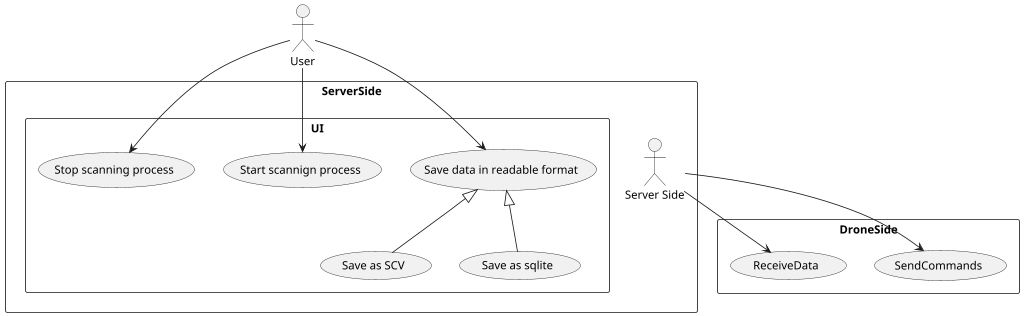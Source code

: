 @startuml
scale max 1024*768

:User: as U 

rectangle ServerSide {
:Server Side: as SS

rectangle UI {
	(Save data in readable format) as SDRF
	
	SDRF <|-- (Save as SCV)
	SDRF <|-- (Save as sqlite)

	U --> (Start scannign process)
	U --> (Stop scanning process)
	U --> SDRF
}
}

rectangle DroneSide {
	SS --> (SendCommands)
	SS --> (ReceiveData)
}




@enduml
